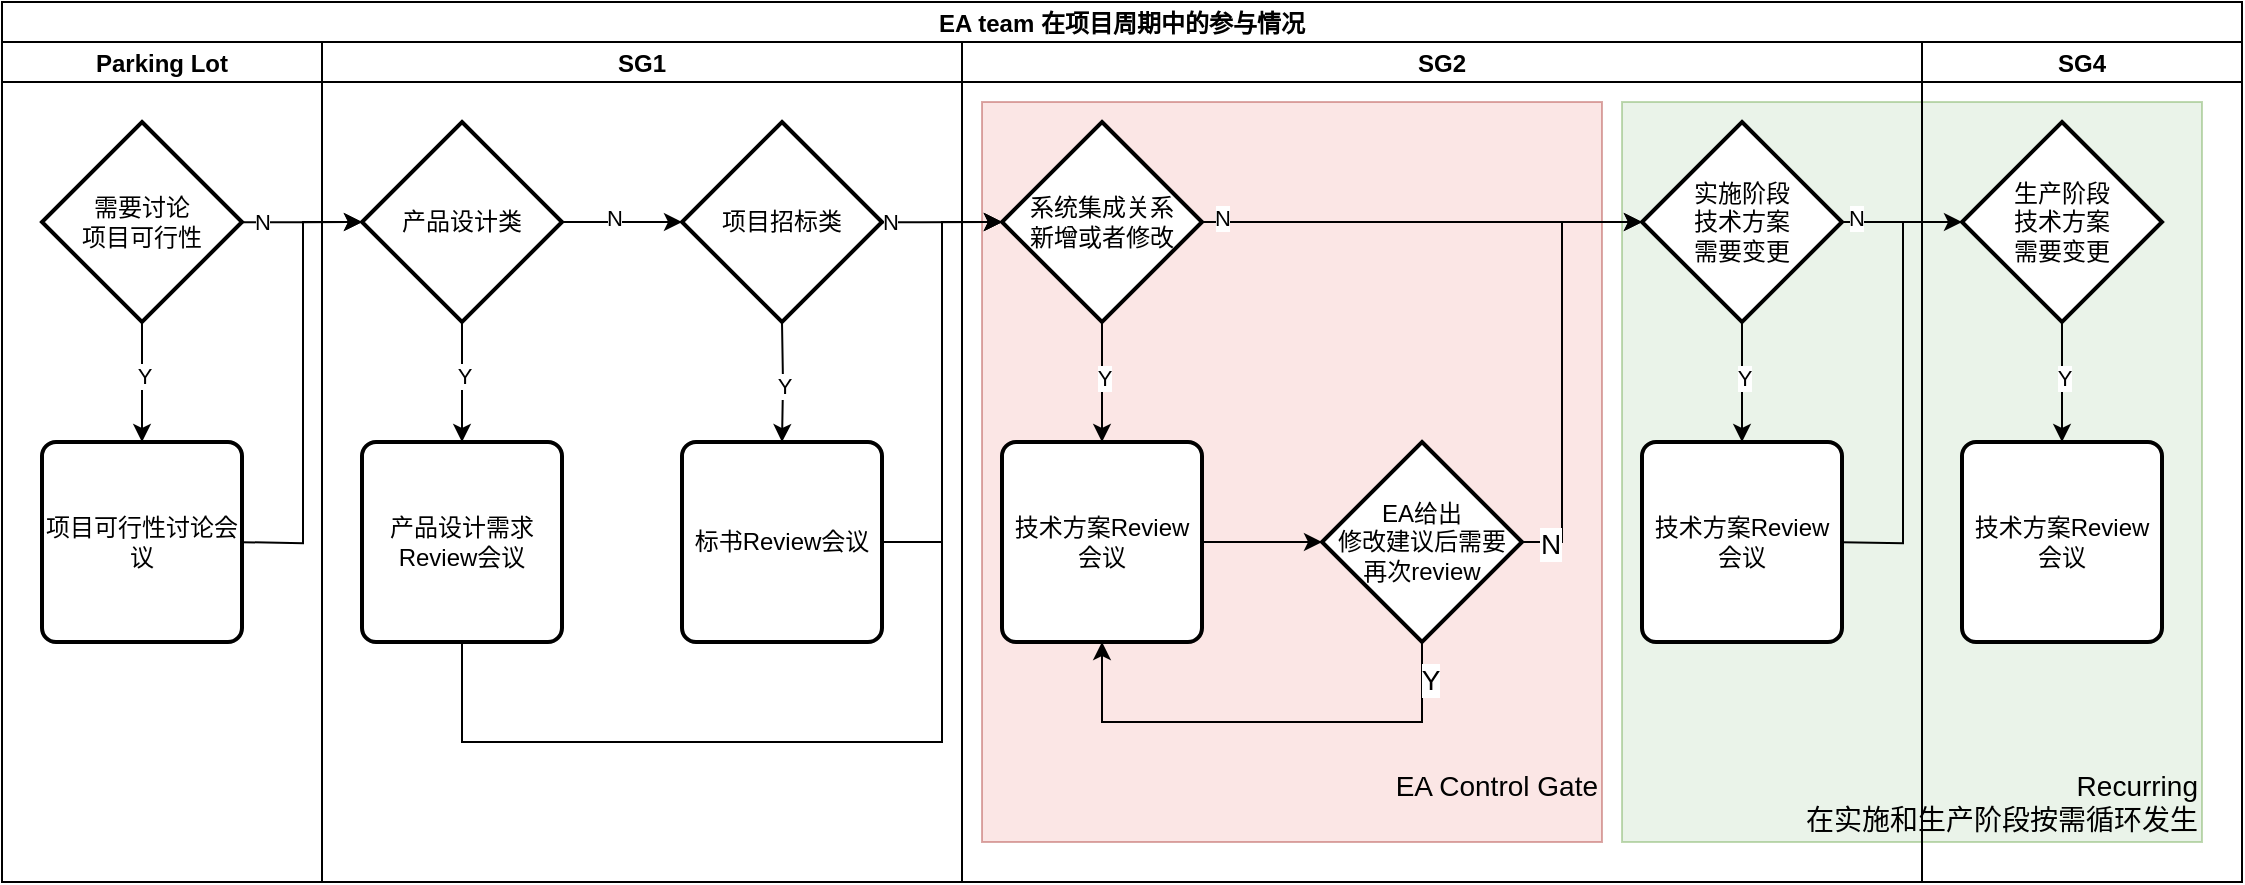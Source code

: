 <mxfile version="16.2.4" type="github"><diagram id="IOHxhxSI824g1kb9WzPi" name="Page-1"><mxGraphModel dx="946" dy="534" grid="0" gridSize="10" guides="1" tooltips="1" connect="1" arrows="1" fold="1" page="0" pageScale="1" pageWidth="3200" pageHeight="1600" math="0" shadow="0"><root><mxCell id="0"/><mxCell id="bEqA0DoA8tMby1KCSsli-61" value="Untitled Layer" style="" parent="0"/><mxCell id="bEqA0DoA8tMby1KCSsli-68" value="&lt;font style=&quot;font-size: 14px&quot;&gt;Recurring&lt;br&gt;在实施和生产阶段按需循环发生&lt;br&gt;&lt;/font&gt;" style="rounded=0;whiteSpace=wrap;html=1;fillColor=#d5e8d4;strokeColor=#82b366;verticalAlign=bottom;align=right;opacity=50;" parent="bEqA0DoA8tMby1KCSsli-61" vertex="1"><mxGeometry x="950" y="150" width="290" height="370" as="geometry"/></mxCell><mxCell id="bEqA0DoA8tMby1KCSsli-69" value="&lt;font style=&quot;font-size: 14px&quot;&gt;EA Control Gate&lt;br&gt;&lt;br&gt;&lt;/font&gt;" style="rounded=0;whiteSpace=wrap;html=1;fillColor=#f8cecc;strokeColor=#b85450;verticalAlign=bottom;align=right;opacity=50;" parent="bEqA0DoA8tMby1KCSsli-61" vertex="1"><mxGeometry x="630" y="150" width="310" height="370" as="geometry"/></mxCell><mxCell id="bEqA0DoA8tMby1KCSsli-70" value="EA team 在项目周期中的参与情况" style="swimlane;childLayout=stackLayout;resizeParent=1;resizeParentMax=0;startSize=20;" parent="bEqA0DoA8tMby1KCSsli-61" vertex="1"><mxGeometry x="140" y="100" width="1120" height="440" as="geometry"><mxRectangle x="310" y="60" width="60" height="20" as="alternateBounds"/></mxGeometry></mxCell><mxCell id="bEqA0DoA8tMby1KCSsli-71" value="Parking Lot" style="swimlane;startSize=20;" parent="bEqA0DoA8tMby1KCSsli-70" vertex="1"><mxGeometry y="20" width="160" height="420" as="geometry"><mxRectangle y="20" width="30" height="460" as="alternateBounds"/></mxGeometry></mxCell><mxCell id="bEqA0DoA8tMby1KCSsli-76" value="SG1" style="swimlane;startSize=20;" parent="bEqA0DoA8tMby1KCSsli-70" vertex="1"><mxGeometry x="160" y="20" width="320" height="420" as="geometry"/></mxCell><mxCell id="bEqA0DoA8tMby1KCSsli-79" value="SG2" style="swimlane;startSize=20;" parent="bEqA0DoA8tMby1KCSsli-70" vertex="1"><mxGeometry x="480" y="20" width="480" height="420" as="geometry"/></mxCell><mxCell id="bEqA0DoA8tMby1KCSsli-122" value="EA给出&lt;br&gt;修改建议后需要&lt;br&gt;再次review" style="strokeWidth=2;html=1;shape=mxgraph.flowchart.decision;whiteSpace=wrap;" parent="bEqA0DoA8tMby1KCSsli-79" vertex="1"><mxGeometry x="180" y="200" width="100" height="100" as="geometry"/></mxCell><mxCell id="bEqA0DoA8tMby1KCSsli-81" value="SG4" style="swimlane;startSize=20;" parent="bEqA0DoA8tMby1KCSsli-70" vertex="1"><mxGeometry x="960" y="20" width="160" height="420" as="geometry"/></mxCell><mxCell id="1" parent="0"/><mxCell id="bEqA0DoA8tMby1KCSsli-83" value="项目可行性讨论会议" style="rounded=1;whiteSpace=wrap;html=1;absoluteArcSize=1;arcSize=14;strokeWidth=2;" parent="1" vertex="1"><mxGeometry x="160" y="320" width="100" height="100" as="geometry"/></mxCell><mxCell id="bEqA0DoA8tMby1KCSsli-84" value="需要讨论&lt;br&gt;项目可行性" style="strokeWidth=2;html=1;shape=mxgraph.flowchart.decision;whiteSpace=wrap;" parent="1" vertex="1"><mxGeometry x="160" y="160" width="100" height="100" as="geometry"/></mxCell><mxCell id="bEqA0DoA8tMby1KCSsli-85" style="edgeStyle=orthogonalEdgeStyle;rounded=0;orthogonalLoop=1;jettySize=auto;html=1;" parent="1" source="bEqA0DoA8tMby1KCSsli-84" target="bEqA0DoA8tMby1KCSsli-83" edge="1"><mxGeometry relative="1" as="geometry"/></mxCell><mxCell id="bEqA0DoA8tMby1KCSsli-86" value="Y" style="edgeLabel;html=1;align=center;verticalAlign=middle;resizable=0;points=[];" parent="bEqA0DoA8tMby1KCSsli-85" vertex="1" connectable="0"><mxGeometry x="-0.1" y="1" relative="1" as="geometry"><mxPoint as="offset"/></mxGeometry></mxCell><mxCell id="bEqA0DoA8tMby1KCSsli-87" value="产品设计需求Review会议" style="rounded=1;whiteSpace=wrap;html=1;absoluteArcSize=1;arcSize=14;strokeWidth=2;" parent="1" vertex="1"><mxGeometry x="320" y="320" width="100" height="100" as="geometry"/></mxCell><mxCell id="bEqA0DoA8tMby1KCSsli-88" value="项目招标类" style="strokeWidth=2;html=1;shape=mxgraph.flowchart.decision;whiteSpace=wrap;" parent="1" vertex="1"><mxGeometry x="480" y="160" width="100" height="100" as="geometry"/></mxCell><mxCell id="bEqA0DoA8tMby1KCSsli-89" value="技术方案Review会议" style="rounded=1;whiteSpace=wrap;html=1;absoluteArcSize=1;arcSize=14;strokeWidth=2;" parent="1" vertex="1"><mxGeometry x="960" y="320" width="100" height="100" as="geometry"/></mxCell><mxCell id="bEqA0DoA8tMby1KCSsli-90" value="技术方案Review会议" style="rounded=1;whiteSpace=wrap;html=1;absoluteArcSize=1;arcSize=14;strokeWidth=2;" parent="1" vertex="1"><mxGeometry x="1120" y="320" width="100" height="100" as="geometry"/></mxCell><mxCell id="bEqA0DoA8tMby1KCSsli-91" style="edgeStyle=orthogonalEdgeStyle;rounded=0;orthogonalLoop=1;jettySize=auto;html=1;" parent="1" source="bEqA0DoA8tMby1KCSsli-95" edge="1"><mxGeometry relative="1" as="geometry"><mxPoint x="480" y="210" as="targetPoint"/></mxGeometry></mxCell><mxCell id="bEqA0DoA8tMby1KCSsli-92" value="N" style="edgeLabel;html=1;align=center;verticalAlign=middle;resizable=0;points=[];" parent="bEqA0DoA8tMby1KCSsli-91" vertex="1" connectable="0"><mxGeometry x="-0.133" y="2" relative="1" as="geometry"><mxPoint as="offset"/></mxGeometry></mxCell><mxCell id="bEqA0DoA8tMby1KCSsli-93" style="edgeStyle=orthogonalEdgeStyle;rounded=0;orthogonalLoop=1;jettySize=auto;html=1;" parent="1" source="bEqA0DoA8tMby1KCSsli-95" edge="1"><mxGeometry relative="1" as="geometry"><mxPoint x="370" y="320" as="targetPoint"/></mxGeometry></mxCell><mxCell id="bEqA0DoA8tMby1KCSsli-94" value="Y" style="edgeLabel;html=1;align=center;verticalAlign=middle;resizable=0;points=[];" parent="bEqA0DoA8tMby1KCSsli-93" vertex="1" connectable="0"><mxGeometry x="-0.1" y="1" relative="1" as="geometry"><mxPoint as="offset"/></mxGeometry></mxCell><mxCell id="bEqA0DoA8tMby1KCSsli-95" value="产品设计类" style="strokeWidth=2;html=1;shape=mxgraph.flowchart.decision;whiteSpace=wrap;" parent="1" vertex="1"><mxGeometry x="320" y="160" width="100" height="100" as="geometry"/></mxCell><mxCell id="bEqA0DoA8tMby1KCSsli-96" style="edgeStyle=orthogonalEdgeStyle;rounded=0;orthogonalLoop=1;jettySize=auto;html=1;entryX=0;entryY=0.5;entryDx=0;entryDy=0;entryPerimeter=0;" parent="1" target="bEqA0DoA8tMby1KCSsli-107" edge="1"><mxGeometry relative="1" as="geometry"><mxPoint x="580" y="210.077" as="sourcePoint"/><mxPoint x="290.0" y="480" as="targetPoint"/><Array as="points"><mxPoint x="600" y="210"/><mxPoint x="600" y="210"/></Array></mxGeometry></mxCell><mxCell id="bEqA0DoA8tMby1KCSsli-97" value="N" style="edgeLabel;html=1;align=center;verticalAlign=middle;resizable=0;points=[];" parent="bEqA0DoA8tMby1KCSsli-96" vertex="1" connectable="0"><mxGeometry x="-0.891" relative="1" as="geometry"><mxPoint as="offset"/></mxGeometry></mxCell><mxCell id="bEqA0DoA8tMby1KCSsli-98" style="edgeStyle=orthogonalEdgeStyle;rounded=0;orthogonalLoop=1;jettySize=auto;html=1;" parent="1" target="bEqA0DoA8tMby1KCSsli-102" edge="1"><mxGeometry relative="1" as="geometry"><mxPoint x="530" y="260" as="sourcePoint"/></mxGeometry></mxCell><mxCell id="bEqA0DoA8tMby1KCSsli-99" value="Y" style="edgeLabel;html=1;align=center;verticalAlign=middle;resizable=0;points=[];" parent="bEqA0DoA8tMby1KCSsli-98" vertex="1" connectable="0"><mxGeometry y="1" relative="1" as="geometry"><mxPoint as="offset"/></mxGeometry></mxCell><mxCell id="bEqA0DoA8tMby1KCSsli-100" style="edgeStyle=orthogonalEdgeStyle;rounded=0;orthogonalLoop=1;jettySize=auto;html=1;" parent="1" source="bEqA0DoA8tMby1KCSsli-87" target="bEqA0DoA8tMby1KCSsli-107" edge="1"><mxGeometry relative="1" as="geometry"><mxPoint x="370.077" y="420" as="sourcePoint"/><Array as="points"><mxPoint x="370" y="470"/><mxPoint x="610" y="470"/><mxPoint x="610" y="210"/></Array></mxGeometry></mxCell><mxCell id="bEqA0DoA8tMby1KCSsli-101" style="edgeStyle=orthogonalEdgeStyle;rounded=0;orthogonalLoop=1;jettySize=auto;html=1;entryX=0;entryY=0.5;entryDx=0;entryDy=0;entryPerimeter=0;" parent="1" source="bEqA0DoA8tMby1KCSsli-102" target="bEqA0DoA8tMby1KCSsli-107" edge="1"><mxGeometry relative="1" as="geometry"/></mxCell><mxCell id="bEqA0DoA8tMby1KCSsli-102" value="标书Review会议" style="rounded=1;whiteSpace=wrap;html=1;absoluteArcSize=1;arcSize=14;strokeWidth=2;" parent="1" vertex="1"><mxGeometry x="480" y="320" width="100" height="100" as="geometry"/></mxCell><mxCell id="bEqA0DoA8tMby1KCSsli-103" style="edgeStyle=orthogonalEdgeStyle;rounded=0;orthogonalLoop=1;jettySize=auto;html=1;" parent="1" source="bEqA0DoA8tMby1KCSsli-107" target="bEqA0DoA8tMby1KCSsli-109" edge="1"><mxGeometry relative="1" as="geometry"/></mxCell><mxCell id="bEqA0DoA8tMby1KCSsli-104" value="Y" style="edgeLabel;html=1;align=center;verticalAlign=middle;resizable=0;points=[];" parent="bEqA0DoA8tMby1KCSsli-103" vertex="1" connectable="0"><mxGeometry x="-0.067" y="1" relative="1" as="geometry"><mxPoint as="offset"/></mxGeometry></mxCell><mxCell id="bEqA0DoA8tMby1KCSsli-105" style="edgeStyle=orthogonalEdgeStyle;rounded=0;orthogonalLoop=1;jettySize=auto;html=1;entryX=0;entryY=0.5;entryDx=0;entryDy=0;entryPerimeter=0;" parent="1" source="bEqA0DoA8tMby1KCSsli-107" target="bEqA0DoA8tMby1KCSsli-114" edge="1"><mxGeometry relative="1" as="geometry"><Array as="points"><mxPoint x="850" y="210"/><mxPoint x="850" y="210"/></Array></mxGeometry></mxCell><mxCell id="bEqA0DoA8tMby1KCSsli-106" value="N" style="edgeLabel;html=1;align=center;verticalAlign=middle;resizable=0;points=[];" parent="bEqA0DoA8tMby1KCSsli-105" vertex="1" connectable="0"><mxGeometry x="-0.913" y="2" relative="1" as="geometry"><mxPoint as="offset"/></mxGeometry></mxCell><mxCell id="bEqA0DoA8tMby1KCSsli-107" value="系统集成关系&lt;br&gt;新增或者修改" style="strokeWidth=2;html=1;shape=mxgraph.flowchart.decision;whiteSpace=wrap;" parent="1" vertex="1"><mxGeometry x="640" y="160" width="100" height="100" as="geometry"/></mxCell><mxCell id="bEqA0DoA8tMby1KCSsli-108" style="edgeStyle=orthogonalEdgeStyle;rounded=0;orthogonalLoop=1;jettySize=auto;html=1;" parent="1" source="bEqA0DoA8tMby1KCSsli-109" target="bEqA0DoA8tMby1KCSsli-122" edge="1"><mxGeometry relative="1" as="geometry"><mxPoint x="810" y="370" as="targetPoint"/></mxGeometry></mxCell><mxCell id="bEqA0DoA8tMby1KCSsli-109" value="技术方案Review会议" style="rounded=1;whiteSpace=wrap;html=1;absoluteArcSize=1;arcSize=14;strokeWidth=2;" parent="1" vertex="1"><mxGeometry x="640" y="320" width="100" height="100" as="geometry"/></mxCell><mxCell id="bEqA0DoA8tMby1KCSsli-110" style="edgeStyle=orthogonalEdgeStyle;rounded=0;orthogonalLoop=1;jettySize=auto;html=1;" parent="1" source="bEqA0DoA8tMby1KCSsli-114" edge="1"><mxGeometry relative="1" as="geometry"><mxPoint x="1010" y="320" as="targetPoint"/></mxGeometry></mxCell><mxCell id="bEqA0DoA8tMby1KCSsli-111" value="Y" style="edgeLabel;html=1;align=center;verticalAlign=middle;resizable=0;points=[];" parent="bEqA0DoA8tMby1KCSsli-110" vertex="1" connectable="0"><mxGeometry x="-0.067" y="1" relative="1" as="geometry"><mxPoint as="offset"/></mxGeometry></mxCell><mxCell id="bEqA0DoA8tMby1KCSsli-112" style="edgeStyle=orthogonalEdgeStyle;rounded=0;orthogonalLoop=1;jettySize=auto;html=1;entryX=0;entryY=0.5;entryDx=0;entryDy=0;entryPerimeter=0;" parent="1" source="bEqA0DoA8tMby1KCSsli-114" target="bEqA0DoA8tMby1KCSsli-118" edge="1"><mxGeometry relative="1" as="geometry"><Array as="points"><mxPoint x="1160" y="210"/><mxPoint x="1160" y="210"/></Array></mxGeometry></mxCell><mxCell id="bEqA0DoA8tMby1KCSsli-113" value="N" style="edgeLabel;html=1;align=center;verticalAlign=middle;resizable=0;points=[];" parent="bEqA0DoA8tMby1KCSsli-112" vertex="1" connectable="0"><mxGeometry x="-0.906" y="2" relative="1" as="geometry"><mxPoint as="offset"/></mxGeometry></mxCell><mxCell id="bEqA0DoA8tMby1KCSsli-114" value="实施阶段&lt;br&gt;技术方案&lt;br&gt;需要变更" style="strokeWidth=2;html=1;shape=mxgraph.flowchart.decision;whiteSpace=wrap;" parent="1" vertex="1"><mxGeometry x="960" y="160" width="100" height="100" as="geometry"/></mxCell><mxCell id="bEqA0DoA8tMby1KCSsli-115" style="edgeStyle=orthogonalEdgeStyle;rounded=0;orthogonalLoop=1;jettySize=auto;html=1;entryX=0;entryY=0.5;entryDx=0;entryDy=0;entryPerimeter=0;" parent="1" target="bEqA0DoA8tMby1KCSsli-118" edge="1"><mxGeometry relative="1" as="geometry"><mxPoint x="1060" y="370.077" as="sourcePoint"/></mxGeometry></mxCell><mxCell id="bEqA0DoA8tMby1KCSsli-116" style="edgeStyle=orthogonalEdgeStyle;rounded=0;orthogonalLoop=1;jettySize=auto;html=1;" parent="1" source="bEqA0DoA8tMby1KCSsli-118" edge="1"><mxGeometry relative="1" as="geometry"><mxPoint x="1170" y="320" as="targetPoint"/></mxGeometry></mxCell><mxCell id="bEqA0DoA8tMby1KCSsli-117" value="Y" style="edgeLabel;html=1;align=center;verticalAlign=middle;resizable=0;points=[];" parent="bEqA0DoA8tMby1KCSsli-116" vertex="1" connectable="0"><mxGeometry x="-0.067" y="1" relative="1" as="geometry"><mxPoint as="offset"/></mxGeometry></mxCell><mxCell id="bEqA0DoA8tMby1KCSsli-118" value="生产阶段&lt;br&gt;技术方案&lt;br&gt;需要变更" style="strokeWidth=2;html=1;shape=mxgraph.flowchart.decision;whiteSpace=wrap;" parent="1" vertex="1"><mxGeometry x="1120" y="160" width="100" height="100" as="geometry"/></mxCell><mxCell id="bEqA0DoA8tMby1KCSsli-119" style="edgeStyle=orthogonalEdgeStyle;rounded=0;orthogonalLoop=1;jettySize=auto;html=1;entryX=0;entryY=0.5;entryDx=0;entryDy=0;entryPerimeter=0;" parent="1" target="bEqA0DoA8tMby1KCSsli-95" edge="1"><mxGeometry relative="1" as="geometry"><mxPoint x="260" y="210.077" as="sourcePoint"/><Array as="points"><mxPoint x="290" y="210"/><mxPoint x="290" y="210"/></Array></mxGeometry></mxCell><mxCell id="bEqA0DoA8tMby1KCSsli-120" value="N" style="edgeLabel;html=1;align=center;verticalAlign=middle;resizable=0;points=[];" parent="bEqA0DoA8tMby1KCSsli-119" vertex="1" connectable="0"><mxGeometry x="-0.906" y="2" relative="1" as="geometry"><mxPoint x="7" y="2" as="offset"/></mxGeometry></mxCell><mxCell id="bEqA0DoA8tMby1KCSsli-121" style="edgeStyle=orthogonalEdgeStyle;rounded=0;orthogonalLoop=1;jettySize=auto;html=1;entryX=0;entryY=0.5;entryDx=0;entryDy=0;entryPerimeter=0;" parent="1" target="bEqA0DoA8tMby1KCSsli-95" edge="1"><mxGeometry relative="1" as="geometry"><mxPoint x="260" y="370.077" as="sourcePoint"/></mxGeometry></mxCell><mxCell id="bEqA0DoA8tMby1KCSsli-123" style="edgeStyle=orthogonalEdgeStyle;rounded=0;orthogonalLoop=1;jettySize=auto;html=1;fontSize=14;" parent="1" source="bEqA0DoA8tMby1KCSsli-122" target="bEqA0DoA8tMby1KCSsli-114" edge="1"><mxGeometry relative="1" as="geometry"><Array as="points"><mxPoint x="920" y="370"/><mxPoint x="920" y="210"/></Array></mxGeometry></mxCell><mxCell id="bEqA0DoA8tMby1KCSsli-126" value="N" style="edgeLabel;html=1;align=center;verticalAlign=middle;resizable=0;points=[];fontSize=14;" parent="bEqA0DoA8tMby1KCSsli-123" vertex="1" connectable="0"><mxGeometry x="-0.871" y="-1" relative="1" as="geometry"><mxPoint as="offset"/></mxGeometry></mxCell><mxCell id="bEqA0DoA8tMby1KCSsli-124" style="edgeStyle=orthogonalEdgeStyle;rounded=0;orthogonalLoop=1;jettySize=auto;html=1;fontSize=14;" parent="1" source="bEqA0DoA8tMby1KCSsli-122" target="bEqA0DoA8tMby1KCSsli-109" edge="1"><mxGeometry relative="1" as="geometry"><Array as="points"><mxPoint x="850" y="460"/><mxPoint x="690" y="460"/></Array></mxGeometry></mxCell><mxCell id="bEqA0DoA8tMby1KCSsli-125" value="Y" style="edgeLabel;html=1;align=center;verticalAlign=middle;resizable=0;points=[];fontSize=14;" parent="bEqA0DoA8tMby1KCSsli-124" vertex="1" connectable="0"><mxGeometry x="-0.844" y="4" relative="1" as="geometry"><mxPoint as="offset"/></mxGeometry></mxCell></root></mxGraphModel></diagram></mxfile>